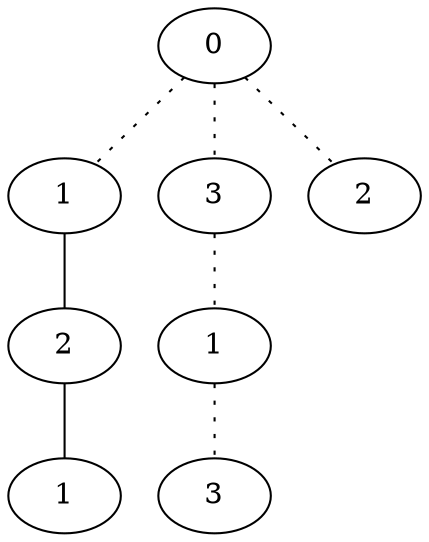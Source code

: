 graph {
a0[label=0];
a1[label=1];
a2[label=2];
a3[label=1];
a4[label=3];
a5[label=1];
a6[label=3];
a7[label=2];
a0 -- a1 [style=dotted];
a0 -- a4 [style=dotted];
a0 -- a7 [style=dotted];
a1 -- a2;
a2 -- a3;
a4 -- a5 [style=dotted];
a5 -- a6 [style=dotted];
}
